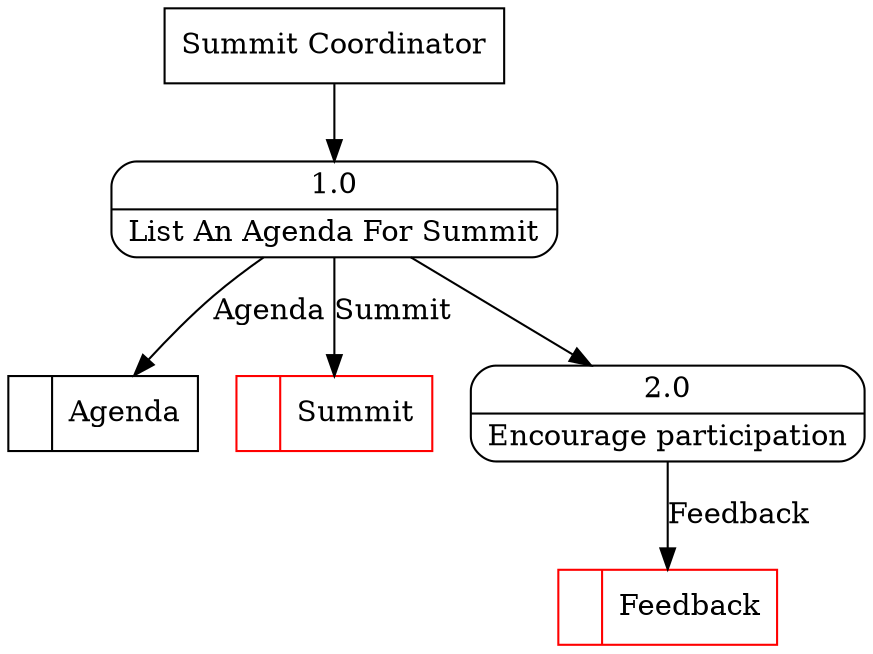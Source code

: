 digraph dfd2{ 
node[shape=record]
200 [label="<f0>  |<f1> Agenda " ];
201 [label="<f0>  |<f1> Summit " color=red];
202 [label="Summit Coordinator" shape=box];
203 [label="{<f0> 1.0|<f1> List An Agenda For Summit }" shape=Mrecord];
2 [label="{<f0> 2.0|<f1> Encourage participation }" shape=Mrecord];
203 -> 2
1001 [label="<f0>  |<f1> Feedback " color=red];
2 -> 1001 [label="Feedback"]
202 -> 203
203 -> 200 [label="Agenda"]
203 -> 201 [label="Summit"]
}